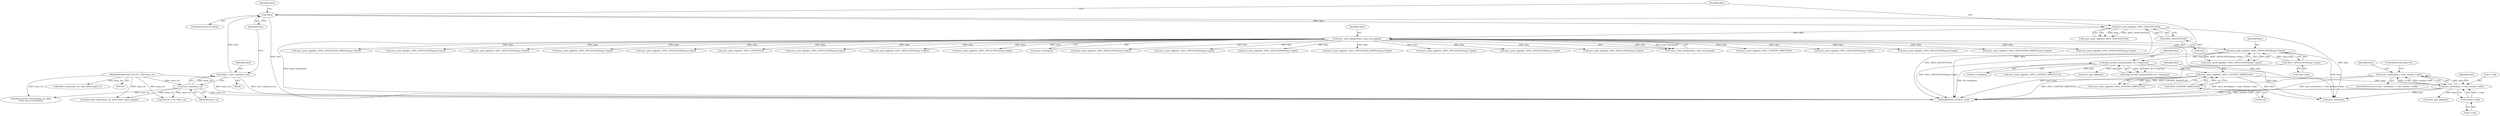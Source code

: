 digraph "0_samba_530d50a1abdcdf4d1775652d4c456c1274d83d8d@API" {
"1001525" [label="(Call,!asn1_write(data, r->oid, strlen(r->oid)))"];
"1001526" [label="(Call,asn1_write(data, r->oid, strlen(r->oid)))"];
"1001519" [label="(Call,asn1_push_tag(data, ASN1_CONTEXT_SIMPLE(10)))"];
"1001505" [label="(Call,ldap_encode_response(data, &r->response))"];
"1001496" [label="(Call,asn1_push_tag(data, ASN1_APPLICATION(msg->type)))"];
"1000129" [label="(Call,asn1_write_Integer(data, msg->messageid))"];
"1000122" [label="(Call,asn1_push_tag(data, ASN1_SEQUENCE(0)))"];
"1000116" [label="(Call,!data)"];
"1000109" [label="(Call,*data = asn1_init(mem_ctx))"];
"1000111" [label="(Call,asn1_init(mem_ctx))"];
"1000106" [label="(MethodParameterIn,TALLOC_CTX *mem_ctx)"];
"1000124" [label="(Call,ASN1_SEQUENCE(0))"];
"1001498" [label="(Call,ASN1_APPLICATION(msg->type))"];
"1001521" [label="(Call,ASN1_CONTEXT_SIMPLE(10))"];
"1001531" [label="(Call,strlen(r->oid))"];
"1001539" [label="(Identifier,data)"];
"1000506" [label="(Call,asn1_push_tag(data, ASN1_APPLICATION(msg->type)))"];
"1001414" [label="(Call,asn1_push_tag(data, ASN1_APPLICATION(msg->type)))"];
"1001611" [label="(Call,ldap_encode_control(mem_ctx, data,\n\t\t\t\t\t\t msg->controls[i]))"];
"1001233" [label="(Call,asn1_push_tag(data, ASN1_APPLICATION(msg->type)))"];
"1000119" [label="(Identifier,false)"];
"1001646" [label="(Call,data_blob_talloc(mem_ctx, data->data, data->length))"];
"1000112" [label="(Identifier,mem_ctx)"];
"1001496" [label="(Call,asn1_push_tag(data, ASN1_APPLICATION(msg->type)))"];
"1000131" [label="(Call,msg->messageid)"];
"1001505" [label="(Call,ldap_encode_response(data, &r->response))"];
"1000309" [label="(Call,asn1_push_tag(data, ASN1_APPLICATION(msg->type)))"];
"1000125" [label="(Literal,0)"];
"1000871" [label="(Call,asn1_push_tag(data, ASN1_APPLICATION(msg->type)))"];
"1000107" [label="(Block,)"];
"1001504" [label="(Call,!ldap_encode_response(data, &r->response))"];
"1001520" [label="(Identifier,data)"];
"1000676" [label="(Call,asn1_push_tag(data, ASN1_APPLICATION(msg->type)))"];
"1000353" [label="(Call,asn1_push_tag(data, ASN1_APPLICATION_SIMPLE(msg->type)))"];
"1001522" [label="(Literal,10)"];
"1001519" [label="(Call,asn1_push_tag(data, ASN1_CONTEXT_SIMPLE(10)))"];
"1001376" [label="(Call,asn1_push_tag(data, ASN1_APPLICATION(msg->type)))"];
"1001497" [label="(Identifier,data)"];
"1001310" [label="(Call,asn1_push_tag(data, ASN1_APPLICATION(msg->type)))"];
"1000109" [label="(Call,*data = asn1_init(mem_ctx))"];
"1000110" [label="(Identifier,data)"];
"1001498" [label="(Call,ASN1_APPLICATION(msg->type))"];
"1001507" [label="(Call,&r->response)"];
"1000123" [label="(Identifier,data)"];
"1001114" [label="(Call,asn1_push_tag(data, ASN1_APPLICATION(msg->type)))"];
"1001525" [label="(Call,!asn1_write(data, r->oid, strlen(r->oid)))"];
"1000128" [label="(Call,!asn1_write_Integer(data, msg->messageid))"];
"1001518" [label="(Call,!asn1_push_tag(data, ASN1_CONTEXT_SIMPLE(10)))"];
"1001531" [label="(Call,strlen(r->oid))"];
"1000195" [label="(Call,asn1_push_tag(data, ASN1_CONTEXT_SIMPLE(0)))"];
"1000379" [label="(Call,asn1_push_tag(data, ASN1_APPLICATION(msg->type)))"];
"1000644" [label="(Call,asn1_push_tag(data, ASN1_APPLICATION(msg->type)))"];
"1001044" [label="(Call,asn1_push_tag(data, ASN1_APPLICATION_SIMPLE(msg->type)))"];
"1000124" [label="(Call,ASN1_SEQUENCE(0))"];
"1001499" [label="(Call,msg->type)"];
"1000839" [label="(Call,asn1_push_tag(data, ASN1_APPLICATION(msg->type)))"];
"1001538" [label="(Call,asn1_pop_tag(data))"];
"1001548" [label="(Call,asn1_push_tag(data, ASN1_CONTEXT_SIMPLE(11)))"];
"1001524" [label="(ControlStructure,if (!asn1_write(data, r->oid, strlen(r->oid))))"];
"1001506" [label="(Identifier,data)"];
"1001575" [label="(Call,asn1_pop_tag(data))"];
"1000121" [label="(Call,!asn1_push_tag(data, ASN1_SEQUENCE(0)))"];
"1000111" [label="(Call,asn1_init(mem_ctx))"];
"1001526" [label="(Call,asn1_write(data, r->oid, strlen(r->oid)))"];
"1001521" [label="(Call,ASN1_CONTEXT_SIMPLE(10))"];
"1001342" [label="(Call,asn1_push_tag(data, ASN1_APPLICATION_SIMPLE(msg->type)))"];
"1000129" [label="(Call,asn1_write_Integer(data, msg->messageid))"];
"1001201" [label="(Call,asn1_push_tag(data, ASN1_APPLICATION(msg->type)))"];
"1000106" [label="(MethodParameterIn,TALLOC_CTX *mem_ctx)"];
"1001659" [label="(Call,asn1_free(data))"];
"1001664" [label="(Call,TALLOC_CTX *mem_ctx)"];
"1001696" [label="(MethodReturn,_PUBLIC_ bool)"];
"1001082" [label="(Call,asn1_push_tag(data, ASN1_APPLICATION(msg->type)))"];
"1000115" [label="(ControlStructure,if (!data))"];
"1001495" [label="(Call,!asn1_push_tag(data, ASN1_APPLICATION(msg->type)))"];
"1000153" [label="(Call,asn1_push_tag(data, ASN1_APPLICATION(msg->type)))"];
"1001671" [label="(Call,talloc_array(mem_ctx, char, blob.length+1))"];
"1001527" [label="(Identifier,data)"];
"1000116" [label="(Call,!data)"];
"1000130" [label="(Identifier,data)"];
"1001528" [label="(Call,r->oid)"];
"1000117" [label="(Identifier,data)"];
"1001532" [label="(Call,r->oid)"];
"1001535" [label="(ControlStructure,goto err;)"];
"1001012" [label="(Call,asn1_push_tag(data, ASN1_APPLICATION(msg->type)))"];
"1000122" [label="(Call,asn1_push_tag(data, ASN1_SEQUENCE(0)))"];
"1000225" [label="(Call,asn1_push_tag(data, ASN1_CONTEXT(3)))"];
"1001525" -> "1001524"  [label="AST: "];
"1001525" -> "1001526"  [label="CFG: "];
"1001526" -> "1001525"  [label="AST: "];
"1001535" -> "1001525"  [label="CFG: "];
"1001539" -> "1001525"  [label="CFG: "];
"1001525" -> "1001696"  [label="DDG: !asn1_write(data, r->oid, strlen(r->oid))"];
"1001525" -> "1001696"  [label="DDG: asn1_write(data, r->oid, strlen(r->oid))"];
"1001526" -> "1001525"  [label="DDG: data"];
"1001526" -> "1001525"  [label="DDG: r->oid"];
"1001526" -> "1001525"  [label="DDG: strlen(r->oid)"];
"1001526" -> "1001531"  [label="CFG: "];
"1001527" -> "1001526"  [label="AST: "];
"1001528" -> "1001526"  [label="AST: "];
"1001531" -> "1001526"  [label="AST: "];
"1001526" -> "1001696"  [label="DDG: r->oid"];
"1001526" -> "1001696"  [label="DDG: strlen(r->oid)"];
"1001519" -> "1001526"  [label="DDG: data"];
"1001531" -> "1001526"  [label="DDG: r->oid"];
"1001526" -> "1001538"  [label="DDG: data"];
"1001526" -> "1001659"  [label="DDG: data"];
"1001519" -> "1001518"  [label="AST: "];
"1001519" -> "1001521"  [label="CFG: "];
"1001520" -> "1001519"  [label="AST: "];
"1001521" -> "1001519"  [label="AST: "];
"1001518" -> "1001519"  [label="CFG: "];
"1001519" -> "1001696"  [label="DDG: ASN1_CONTEXT_SIMPLE(10)"];
"1001519" -> "1001518"  [label="DDG: data"];
"1001519" -> "1001518"  [label="DDG: ASN1_CONTEXT_SIMPLE(10)"];
"1001505" -> "1001519"  [label="DDG: data"];
"1001521" -> "1001519"  [label="DDG: 10"];
"1001519" -> "1001659"  [label="DDG: data"];
"1001505" -> "1001504"  [label="AST: "];
"1001505" -> "1001507"  [label="CFG: "];
"1001506" -> "1001505"  [label="AST: "];
"1001507" -> "1001505"  [label="AST: "];
"1001504" -> "1001505"  [label="CFG: "];
"1001505" -> "1001696"  [label="DDG: &r->response"];
"1001505" -> "1001504"  [label="DDG: data"];
"1001505" -> "1001504"  [label="DDG: &r->response"];
"1001496" -> "1001505"  [label="DDG: data"];
"1001505" -> "1001548"  [label="DDG: data"];
"1001505" -> "1001575"  [label="DDG: data"];
"1001505" -> "1001659"  [label="DDG: data"];
"1001496" -> "1001495"  [label="AST: "];
"1001496" -> "1001498"  [label="CFG: "];
"1001497" -> "1001496"  [label="AST: "];
"1001498" -> "1001496"  [label="AST: "];
"1001495" -> "1001496"  [label="CFG: "];
"1001496" -> "1001696"  [label="DDG: ASN1_APPLICATION(msg->type)"];
"1001496" -> "1001495"  [label="DDG: data"];
"1001496" -> "1001495"  [label="DDG: ASN1_APPLICATION(msg->type)"];
"1000129" -> "1001496"  [label="DDG: data"];
"1001498" -> "1001496"  [label="DDG: msg->type"];
"1001496" -> "1001659"  [label="DDG: data"];
"1000129" -> "1000128"  [label="AST: "];
"1000129" -> "1000131"  [label="CFG: "];
"1000130" -> "1000129"  [label="AST: "];
"1000131" -> "1000129"  [label="AST: "];
"1000128" -> "1000129"  [label="CFG: "];
"1000129" -> "1001696"  [label="DDG: msg->messageid"];
"1000129" -> "1000128"  [label="DDG: data"];
"1000129" -> "1000128"  [label="DDG: msg->messageid"];
"1000122" -> "1000129"  [label="DDG: data"];
"1000129" -> "1000153"  [label="DDG: data"];
"1000129" -> "1000195"  [label="DDG: data"];
"1000129" -> "1000225"  [label="DDG: data"];
"1000129" -> "1000309"  [label="DDG: data"];
"1000129" -> "1000353"  [label="DDG: data"];
"1000129" -> "1000379"  [label="DDG: data"];
"1000129" -> "1000506"  [label="DDG: data"];
"1000129" -> "1000644"  [label="DDG: data"];
"1000129" -> "1000676"  [label="DDG: data"];
"1000129" -> "1000839"  [label="DDG: data"];
"1000129" -> "1000871"  [label="DDG: data"];
"1000129" -> "1001012"  [label="DDG: data"];
"1000129" -> "1001044"  [label="DDG: data"];
"1000129" -> "1001082"  [label="DDG: data"];
"1000129" -> "1001114"  [label="DDG: data"];
"1000129" -> "1001201"  [label="DDG: data"];
"1000129" -> "1001233"  [label="DDG: data"];
"1000129" -> "1001310"  [label="DDG: data"];
"1000129" -> "1001342"  [label="DDG: data"];
"1000129" -> "1001376"  [label="DDG: data"];
"1000129" -> "1001414"  [label="DDG: data"];
"1000129" -> "1001659"  [label="DDG: data"];
"1000122" -> "1000121"  [label="AST: "];
"1000122" -> "1000124"  [label="CFG: "];
"1000123" -> "1000122"  [label="AST: "];
"1000124" -> "1000122"  [label="AST: "];
"1000121" -> "1000122"  [label="CFG: "];
"1000122" -> "1001696"  [label="DDG: ASN1_SEQUENCE(0)"];
"1000122" -> "1000121"  [label="DDG: data"];
"1000122" -> "1000121"  [label="DDG: ASN1_SEQUENCE(0)"];
"1000116" -> "1000122"  [label="DDG: data"];
"1000124" -> "1000122"  [label="DDG: 0"];
"1000122" -> "1001659"  [label="DDG: data"];
"1000116" -> "1000115"  [label="AST: "];
"1000116" -> "1000117"  [label="CFG: "];
"1000117" -> "1000116"  [label="AST: "];
"1000119" -> "1000116"  [label="CFG: "];
"1000123" -> "1000116"  [label="CFG: "];
"1000116" -> "1001696"  [label="DDG: data"];
"1000116" -> "1001696"  [label="DDG: !data"];
"1000109" -> "1000116"  [label="DDG: data"];
"1000109" -> "1000107"  [label="AST: "];
"1000109" -> "1000111"  [label="CFG: "];
"1000110" -> "1000109"  [label="AST: "];
"1000111" -> "1000109"  [label="AST: "];
"1000117" -> "1000109"  [label="CFG: "];
"1000109" -> "1001696"  [label="DDG: asn1_init(mem_ctx)"];
"1000111" -> "1000109"  [label="DDG: mem_ctx"];
"1000111" -> "1000112"  [label="CFG: "];
"1000112" -> "1000111"  [label="AST: "];
"1000111" -> "1001696"  [label="DDG: mem_ctx"];
"1000106" -> "1000111"  [label="DDG: mem_ctx"];
"1000111" -> "1001611"  [label="DDG: mem_ctx"];
"1000111" -> "1001646"  [label="DDG: mem_ctx"];
"1000111" -> "1001664"  [label="DDG: mem_ctx"];
"1000106" -> "1000103"  [label="AST: "];
"1000106" -> "1001696"  [label="DDG: mem_ctx"];
"1000106" -> "1001611"  [label="DDG: mem_ctx"];
"1000106" -> "1001646"  [label="DDG: mem_ctx"];
"1000106" -> "1001664"  [label="DDG: mem_ctx"];
"1000106" -> "1001671"  [label="DDG: mem_ctx"];
"1000124" -> "1000125"  [label="CFG: "];
"1000125" -> "1000124"  [label="AST: "];
"1001498" -> "1001499"  [label="CFG: "];
"1001499" -> "1001498"  [label="AST: "];
"1001498" -> "1001696"  [label="DDG: msg->type"];
"1001521" -> "1001522"  [label="CFG: "];
"1001522" -> "1001521"  [label="AST: "];
"1001531" -> "1001532"  [label="CFG: "];
"1001532" -> "1001531"  [label="AST: "];
}
